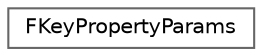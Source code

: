 digraph "Graphical Class Hierarchy"
{
 // INTERACTIVE_SVG=YES
 // LATEX_PDF_SIZE
  bgcolor="transparent";
  edge [fontname=Helvetica,fontsize=10,labelfontname=Helvetica,labelfontsize=10];
  node [fontname=Helvetica,fontsize=10,shape=box,height=0.2,width=0.4];
  rankdir="LR";
  Node0 [id="Node000000",label="FKeyPropertyParams",height=0.2,width=0.4,color="grey40", fillcolor="white", style="filled",URL="$d3/d3a/structFKeyPropertyParams.html",tooltip="Parameters for keying a property."];
}

